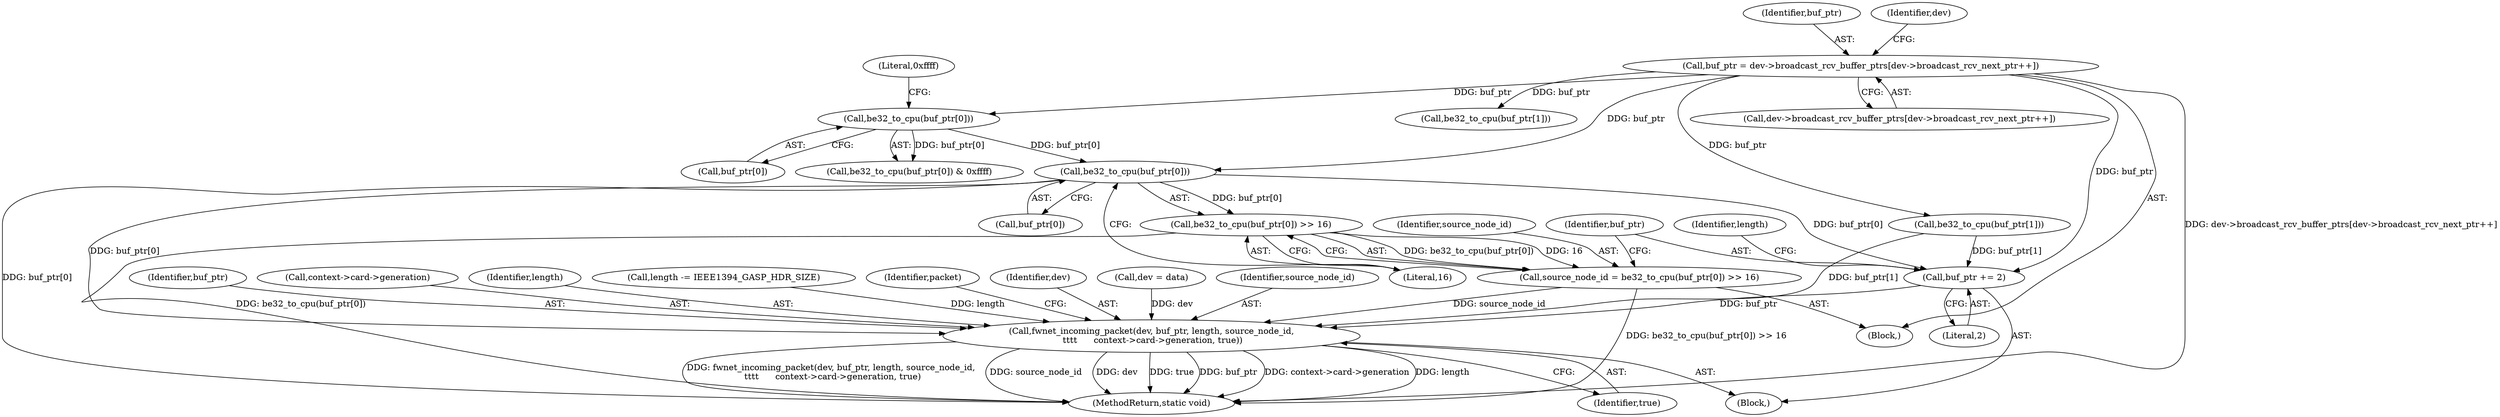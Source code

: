 digraph "1_linux_667121ace9dbafb368618dbabcf07901c962ddac_0@array" {
"1000202" [label="(Call,be32_to_cpu(buf_ptr[0]))"];
"1000177" [label="(Call,be32_to_cpu(buf_ptr[0]))"];
"1000143" [label="(Call,buf_ptr = dev->broadcast_rcv_buffer_ptrs[dev->broadcast_rcv_next_ptr++])"];
"1000201" [label="(Call,be32_to_cpu(buf_ptr[0]) >> 16)"];
"1000199" [label="(Call,source_node_id = be32_to_cpu(buf_ptr[0]) >> 16)"];
"1000214" [label="(Call,fwnet_incoming_packet(dev, buf_ptr, length, source_node_id,\n \t\t\t\t      context->card->generation, true))"];
"1000208" [label="(Call,buf_ptr += 2)"];
"1000212" [label="(Identifier,length)"];
"1000215" [label="(Identifier,dev)"];
"1000203" [label="(Call,buf_ptr[0])"];
"1000185" [label="(Call,be32_to_cpu(buf_ptr[1]))"];
"1000208" [label="(Call,buf_ptr += 2)"];
"1000218" [label="(Identifier,source_node_id)"];
"1000194" [label="(Call,be32_to_cpu(buf_ptr[1]))"];
"1000177" [label="(Call,be32_to_cpu(buf_ptr[0]))"];
"1000210" [label="(Literal,2)"];
"1000118" [label="(Call,dev = data)"];
"1000199" [label="(Call,source_node_id = be32_to_cpu(buf_ptr[0]) >> 16)"];
"1000200" [label="(Identifier,source_node_id)"];
"1000216" [label="(Identifier,buf_ptr)"];
"1000219" [label="(Call,context->card->generation)"];
"1000207" [label="(Block,)"];
"1000202" [label="(Call,be32_to_cpu(buf_ptr[0]))"];
"1000217" [label="(Identifier,length)"];
"1000176" [label="(Call,be32_to_cpu(buf_ptr[0]) & 0xffff)"];
"1000299" [label="(MethodReturn,static void)"];
"1000227" [label="(Identifier,packet)"];
"1000211" [label="(Call,length -= IEEE1394_GASP_HDR_SIZE)"];
"1000143" [label="(Call,buf_ptr = dev->broadcast_rcv_buffer_ptrs[dev->broadcast_rcv_next_ptr++])"];
"1000224" [label="(Identifier,true)"];
"1000181" [label="(Literal,0xffff)"];
"1000144" [label="(Identifier,buf_ptr)"];
"1000214" [label="(Call,fwnet_incoming_packet(dev, buf_ptr, length, source_node_id,\n \t\t\t\t      context->card->generation, true))"];
"1000209" [label="(Identifier,buf_ptr)"];
"1000156" [label="(Identifier,dev)"];
"1000201" [label="(Call,be32_to_cpu(buf_ptr[0]) >> 16)"];
"1000106" [label="(Block,)"];
"1000145" [label="(Call,dev->broadcast_rcv_buffer_ptrs[dev->broadcast_rcv_next_ptr++])"];
"1000178" [label="(Call,buf_ptr[0])"];
"1000206" [label="(Literal,16)"];
"1000202" -> "1000201"  [label="AST: "];
"1000202" -> "1000203"  [label="CFG: "];
"1000203" -> "1000202"  [label="AST: "];
"1000206" -> "1000202"  [label="CFG: "];
"1000202" -> "1000299"  [label="DDG: buf_ptr[0]"];
"1000202" -> "1000201"  [label="DDG: buf_ptr[0]"];
"1000177" -> "1000202"  [label="DDG: buf_ptr[0]"];
"1000143" -> "1000202"  [label="DDG: buf_ptr"];
"1000202" -> "1000208"  [label="DDG: buf_ptr[0]"];
"1000202" -> "1000214"  [label="DDG: buf_ptr[0]"];
"1000177" -> "1000176"  [label="AST: "];
"1000177" -> "1000178"  [label="CFG: "];
"1000178" -> "1000177"  [label="AST: "];
"1000181" -> "1000177"  [label="CFG: "];
"1000177" -> "1000176"  [label="DDG: buf_ptr[0]"];
"1000143" -> "1000177"  [label="DDG: buf_ptr"];
"1000143" -> "1000106"  [label="AST: "];
"1000143" -> "1000145"  [label="CFG: "];
"1000144" -> "1000143"  [label="AST: "];
"1000145" -> "1000143"  [label="AST: "];
"1000156" -> "1000143"  [label="CFG: "];
"1000143" -> "1000299"  [label="DDG: dev->broadcast_rcv_buffer_ptrs[dev->broadcast_rcv_next_ptr++]"];
"1000143" -> "1000185"  [label="DDG: buf_ptr"];
"1000143" -> "1000194"  [label="DDG: buf_ptr"];
"1000143" -> "1000208"  [label="DDG: buf_ptr"];
"1000201" -> "1000199"  [label="AST: "];
"1000201" -> "1000206"  [label="CFG: "];
"1000206" -> "1000201"  [label="AST: "];
"1000199" -> "1000201"  [label="CFG: "];
"1000201" -> "1000299"  [label="DDG: be32_to_cpu(buf_ptr[0])"];
"1000201" -> "1000199"  [label="DDG: be32_to_cpu(buf_ptr[0])"];
"1000201" -> "1000199"  [label="DDG: 16"];
"1000199" -> "1000106"  [label="AST: "];
"1000200" -> "1000199"  [label="AST: "];
"1000209" -> "1000199"  [label="CFG: "];
"1000199" -> "1000299"  [label="DDG: be32_to_cpu(buf_ptr[0]) >> 16"];
"1000199" -> "1000214"  [label="DDG: source_node_id"];
"1000214" -> "1000207"  [label="AST: "];
"1000214" -> "1000224"  [label="CFG: "];
"1000215" -> "1000214"  [label="AST: "];
"1000216" -> "1000214"  [label="AST: "];
"1000217" -> "1000214"  [label="AST: "];
"1000218" -> "1000214"  [label="AST: "];
"1000219" -> "1000214"  [label="AST: "];
"1000224" -> "1000214"  [label="AST: "];
"1000227" -> "1000214"  [label="CFG: "];
"1000214" -> "1000299"  [label="DDG: buf_ptr"];
"1000214" -> "1000299"  [label="DDG: context->card->generation"];
"1000214" -> "1000299"  [label="DDG: length"];
"1000214" -> "1000299"  [label="DDG: fwnet_incoming_packet(dev, buf_ptr, length, source_node_id,\n \t\t\t\t      context->card->generation, true)"];
"1000214" -> "1000299"  [label="DDG: source_node_id"];
"1000214" -> "1000299"  [label="DDG: dev"];
"1000214" -> "1000299"  [label="DDG: true"];
"1000118" -> "1000214"  [label="DDG: dev"];
"1000208" -> "1000214"  [label="DDG: buf_ptr"];
"1000194" -> "1000214"  [label="DDG: buf_ptr[1]"];
"1000211" -> "1000214"  [label="DDG: length"];
"1000208" -> "1000207"  [label="AST: "];
"1000208" -> "1000210"  [label="CFG: "];
"1000209" -> "1000208"  [label="AST: "];
"1000210" -> "1000208"  [label="AST: "];
"1000212" -> "1000208"  [label="CFG: "];
"1000194" -> "1000208"  [label="DDG: buf_ptr[1]"];
}
